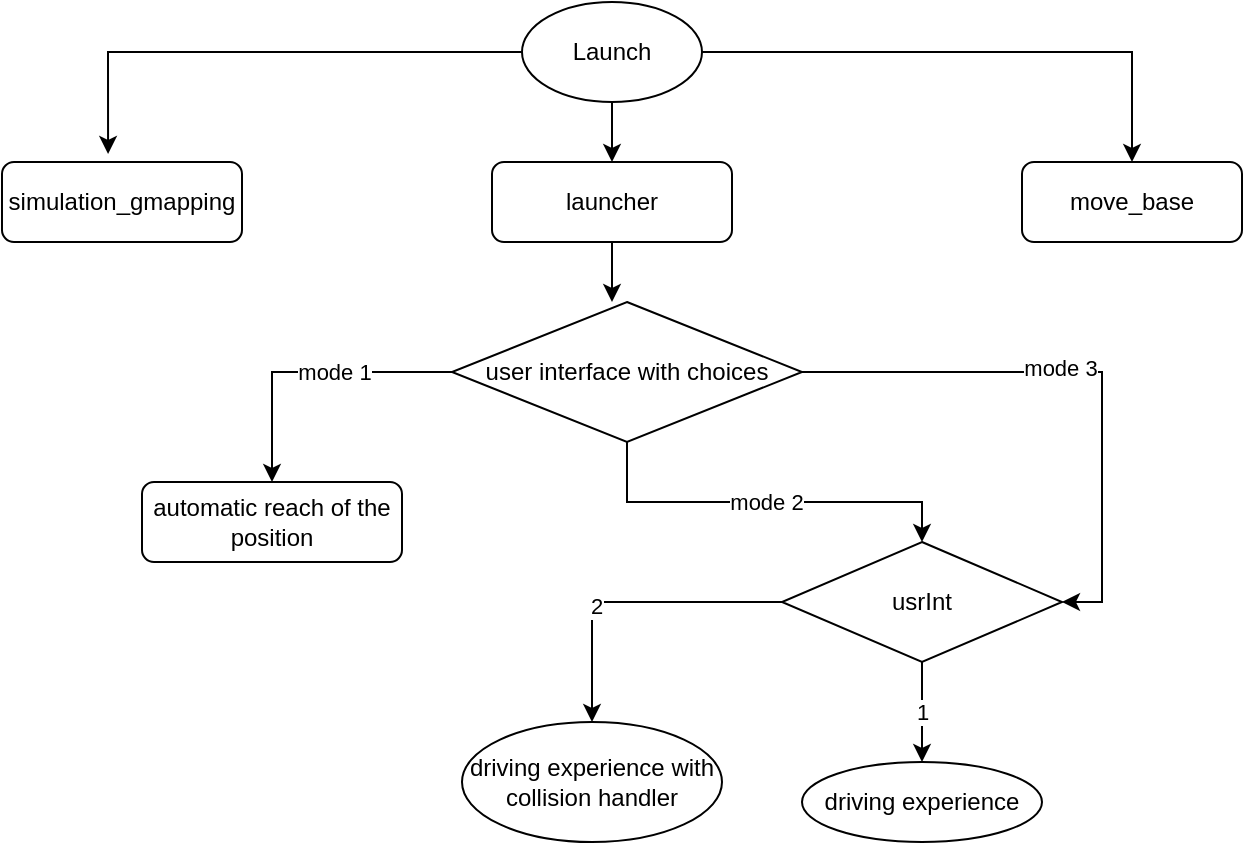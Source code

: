 <mxfile version="16.4.5" type="github">
  <diagram id="C5RBs43oDa-KdzZeNtuy" name="Page-1">
    <mxGraphModel dx="1278" dy="548" grid="1" gridSize="10" guides="1" tooltips="1" connect="1" arrows="1" fold="1" page="1" pageScale="1" pageWidth="827" pageHeight="1169" math="0" shadow="0">
      <root>
        <mxCell id="WIyWlLk6GJQsqaUBKTNV-0" />
        <mxCell id="WIyWlLk6GJQsqaUBKTNV-1" parent="WIyWlLk6GJQsqaUBKTNV-0" />
        <mxCell id="njkCIRznCmRYB8Jg0wXI-0" value="simulation_gmapping" style="rounded=1;whiteSpace=wrap;html=1;" vertex="1" parent="WIyWlLk6GJQsqaUBKTNV-1">
          <mxGeometry x="100" y="80" width="120" height="40" as="geometry" />
        </mxCell>
        <mxCell id="njkCIRznCmRYB8Jg0wXI-8" style="edgeStyle=orthogonalEdgeStyle;rounded=0;orthogonalLoop=1;jettySize=auto;html=1;entryX=0.442;entryY=-0.1;entryDx=0;entryDy=0;entryPerimeter=0;" edge="1" parent="WIyWlLk6GJQsqaUBKTNV-1" source="njkCIRznCmRYB8Jg0wXI-2" target="njkCIRznCmRYB8Jg0wXI-0">
          <mxGeometry relative="1" as="geometry" />
        </mxCell>
        <mxCell id="njkCIRznCmRYB8Jg0wXI-9" style="edgeStyle=orthogonalEdgeStyle;rounded=0;orthogonalLoop=1;jettySize=auto;html=1;exitX=1;exitY=0.5;exitDx=0;exitDy=0;entryX=0.5;entryY=0;entryDx=0;entryDy=0;" edge="1" parent="WIyWlLk6GJQsqaUBKTNV-1" source="njkCIRznCmRYB8Jg0wXI-2" target="njkCIRznCmRYB8Jg0wXI-6">
          <mxGeometry relative="1" as="geometry" />
        </mxCell>
        <mxCell id="njkCIRznCmRYB8Jg0wXI-10" style="edgeStyle=orthogonalEdgeStyle;rounded=0;orthogonalLoop=1;jettySize=auto;html=1;entryX=0.5;entryY=0;entryDx=0;entryDy=0;" edge="1" parent="WIyWlLk6GJQsqaUBKTNV-1" source="njkCIRznCmRYB8Jg0wXI-2" target="njkCIRznCmRYB8Jg0wXI-5">
          <mxGeometry relative="1" as="geometry" />
        </mxCell>
        <mxCell id="njkCIRznCmRYB8Jg0wXI-2" value="Launch" style="ellipse;whiteSpace=wrap;html=1;" vertex="1" parent="WIyWlLk6GJQsqaUBKTNV-1">
          <mxGeometry x="360" width="90" height="50" as="geometry" />
        </mxCell>
        <mxCell id="njkCIRznCmRYB8Jg0wXI-11" style="edgeStyle=orthogonalEdgeStyle;rounded=0;orthogonalLoop=1;jettySize=auto;html=1;entryX=0.5;entryY=0;entryDx=0;entryDy=0;" edge="1" parent="WIyWlLk6GJQsqaUBKTNV-1" source="njkCIRznCmRYB8Jg0wXI-5">
          <mxGeometry relative="1" as="geometry">
            <mxPoint x="405" y="150" as="targetPoint" />
          </mxGeometry>
        </mxCell>
        <mxCell id="njkCIRznCmRYB8Jg0wXI-5" value="launcher" style="rounded=1;whiteSpace=wrap;html=1;" vertex="1" parent="WIyWlLk6GJQsqaUBKTNV-1">
          <mxGeometry x="345" y="80" width="120" height="40" as="geometry" />
        </mxCell>
        <mxCell id="njkCIRznCmRYB8Jg0wXI-6" value="move_base" style="rounded=1;whiteSpace=wrap;html=1;" vertex="1" parent="WIyWlLk6GJQsqaUBKTNV-1">
          <mxGeometry x="610" y="80" width="110" height="40" as="geometry" />
        </mxCell>
        <mxCell id="njkCIRznCmRYB8Jg0wXI-15" style="edgeStyle=orthogonalEdgeStyle;rounded=0;orthogonalLoop=1;jettySize=auto;html=1;exitX=0;exitY=0.5;exitDx=0;exitDy=0;entryX=0.5;entryY=0;entryDx=0;entryDy=0;" edge="1" parent="WIyWlLk6GJQsqaUBKTNV-1" source="njkCIRznCmRYB8Jg0wXI-12" target="njkCIRznCmRYB8Jg0wXI-14">
          <mxGeometry relative="1" as="geometry" />
        </mxCell>
        <mxCell id="njkCIRznCmRYB8Jg0wXI-18" value="mode 1" style="edgeLabel;html=1;align=center;verticalAlign=middle;resizable=0;points=[];" vertex="1" connectable="0" parent="njkCIRznCmRYB8Jg0wXI-15">
          <mxGeometry x="-0.186" relative="1" as="geometry">
            <mxPoint as="offset" />
          </mxGeometry>
        </mxCell>
        <mxCell id="njkCIRznCmRYB8Jg0wXI-16" value="mode 2" style="edgeStyle=orthogonalEdgeStyle;rounded=0;orthogonalLoop=1;jettySize=auto;html=1;exitX=0.5;exitY=1;exitDx=0;exitDy=0;entryX=0.5;entryY=0;entryDx=0;entryDy=0;" edge="1" parent="WIyWlLk6GJQsqaUBKTNV-1" source="njkCIRznCmRYB8Jg0wXI-12" target="njkCIRznCmRYB8Jg0wXI-20">
          <mxGeometry relative="1" as="geometry">
            <mxPoint x="415" y="290" as="targetPoint" />
            <Array as="points">
              <mxPoint x="413" y="250" />
              <mxPoint x="560" y="250" />
            </Array>
          </mxGeometry>
        </mxCell>
        <mxCell id="njkCIRznCmRYB8Jg0wXI-17" style="edgeStyle=orthogonalEdgeStyle;rounded=0;orthogonalLoop=1;jettySize=auto;html=1;exitX=1;exitY=0.5;exitDx=0;exitDy=0;entryX=1;entryY=0.5;entryDx=0;entryDy=0;" edge="1" parent="WIyWlLk6GJQsqaUBKTNV-1" source="njkCIRznCmRYB8Jg0wXI-12" target="njkCIRznCmRYB8Jg0wXI-20">
          <mxGeometry relative="1" as="geometry">
            <mxPoint x="465" y="305" as="targetPoint" />
          </mxGeometry>
        </mxCell>
        <mxCell id="njkCIRznCmRYB8Jg0wXI-19" value="mode 3" style="edgeLabel;html=1;align=center;verticalAlign=middle;resizable=0;points=[];" vertex="1" connectable="0" parent="njkCIRznCmRYB8Jg0wXI-17">
          <mxGeometry x="-0.099" y="2" relative="1" as="geometry">
            <mxPoint as="offset" />
          </mxGeometry>
        </mxCell>
        <mxCell id="njkCIRznCmRYB8Jg0wXI-12" value="user interface with choices " style="rhombus;whiteSpace=wrap;html=1;" vertex="1" parent="WIyWlLk6GJQsqaUBKTNV-1">
          <mxGeometry x="325" y="150" width="175" height="70" as="geometry" />
        </mxCell>
        <mxCell id="njkCIRznCmRYB8Jg0wXI-14" value="automatic reach of the position" style="rounded=1;whiteSpace=wrap;html=1;" vertex="1" parent="WIyWlLk6GJQsqaUBKTNV-1">
          <mxGeometry x="170" y="240" width="130" height="40" as="geometry" />
        </mxCell>
        <mxCell id="njkCIRznCmRYB8Jg0wXI-23" value="1" style="edgeStyle=orthogonalEdgeStyle;rounded=0;orthogonalLoop=1;jettySize=auto;html=1;" edge="1" parent="WIyWlLk6GJQsqaUBKTNV-1" source="njkCIRznCmRYB8Jg0wXI-20" target="njkCIRznCmRYB8Jg0wXI-22">
          <mxGeometry relative="1" as="geometry">
            <Array as="points">
              <mxPoint x="560" y="340" />
              <mxPoint x="560" y="340" />
            </Array>
          </mxGeometry>
        </mxCell>
        <mxCell id="njkCIRznCmRYB8Jg0wXI-25" value="" style="edgeStyle=orthogonalEdgeStyle;rounded=0;orthogonalLoop=1;jettySize=auto;html=1;" edge="1" parent="WIyWlLk6GJQsqaUBKTNV-1" source="njkCIRznCmRYB8Jg0wXI-20" target="njkCIRznCmRYB8Jg0wXI-24">
          <mxGeometry relative="1" as="geometry" />
        </mxCell>
        <mxCell id="njkCIRznCmRYB8Jg0wXI-26" value="2" style="edgeLabel;html=1;align=center;verticalAlign=middle;resizable=0;points=[];" vertex="1" connectable="0" parent="njkCIRznCmRYB8Jg0wXI-25">
          <mxGeometry x="0.253" y="2" relative="1" as="geometry">
            <mxPoint as="offset" />
          </mxGeometry>
        </mxCell>
        <mxCell id="njkCIRznCmRYB8Jg0wXI-20" value="usrInt" style="rhombus;whiteSpace=wrap;html=1;" vertex="1" parent="WIyWlLk6GJQsqaUBKTNV-1">
          <mxGeometry x="490" y="270" width="140" height="60" as="geometry" />
        </mxCell>
        <mxCell id="njkCIRznCmRYB8Jg0wXI-22" value="driving experience " style="ellipse;whiteSpace=wrap;html=1;" vertex="1" parent="WIyWlLk6GJQsqaUBKTNV-1">
          <mxGeometry x="500" y="380" width="120" height="40" as="geometry" />
        </mxCell>
        <mxCell id="njkCIRznCmRYB8Jg0wXI-24" value="driving experience with collision handler" style="ellipse;whiteSpace=wrap;html=1;" vertex="1" parent="WIyWlLk6GJQsqaUBKTNV-1">
          <mxGeometry x="330" y="360" width="130" height="60" as="geometry" />
        </mxCell>
      </root>
    </mxGraphModel>
  </diagram>
</mxfile>
